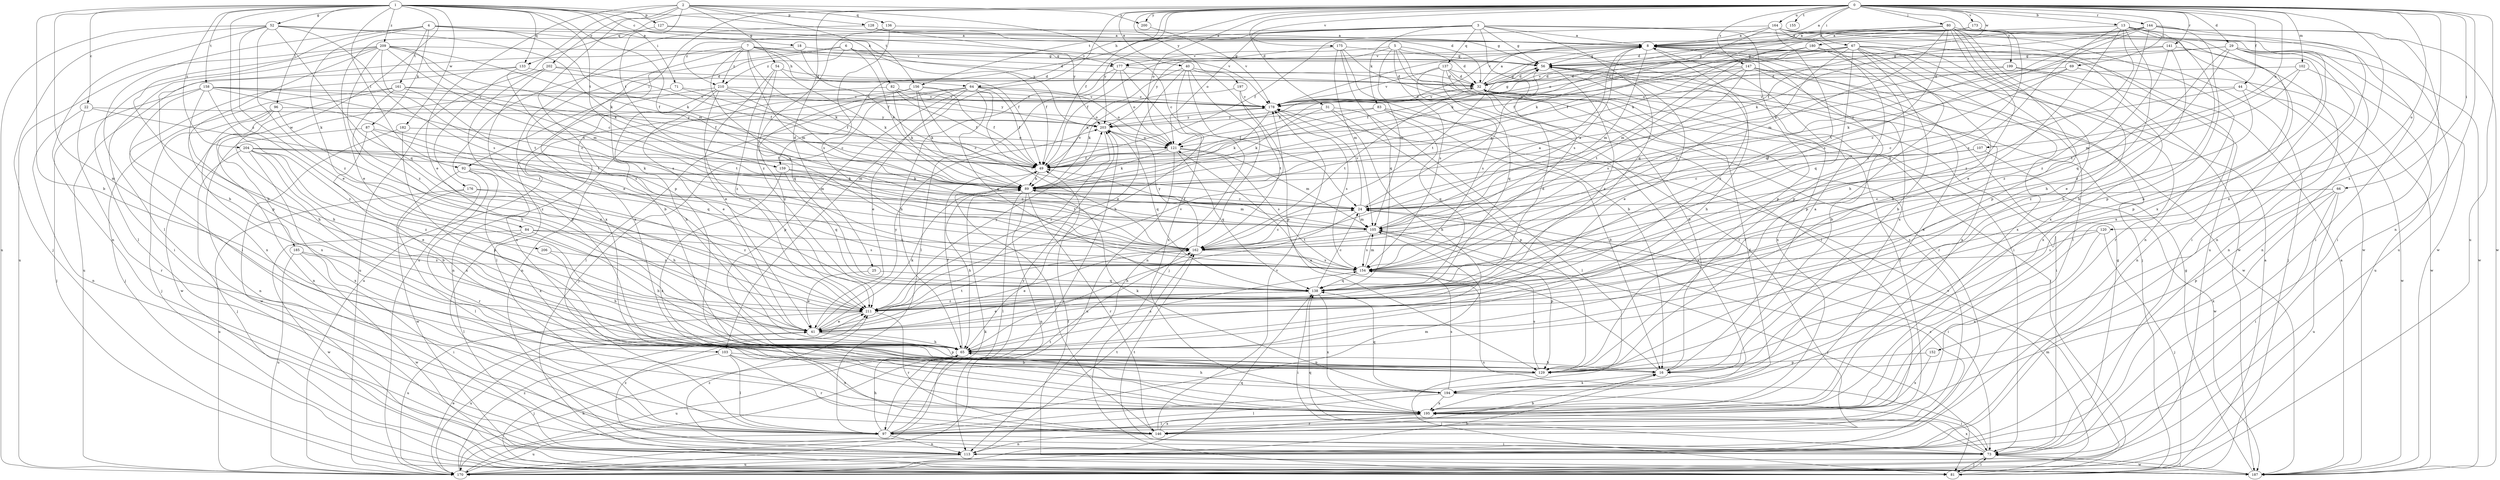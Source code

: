 strict digraph  {
0;
1;
2;
3;
4;
5;
6;
7;
8;
13;
16;
18;
22;
24;
25;
29;
31;
32;
40;
41;
44;
49;
52;
54;
56;
64;
65;
66;
67;
69;
71;
73;
80;
81;
82;
83;
84;
87;
89;
92;
96;
97;
102;
103;
105;
107;
113;
120;
121;
127;
128;
129;
133;
136;
137;
138;
141;
144;
146;
147;
152;
154;
155;
156;
158;
159;
161;
162;
164;
170;
173;
175;
176;
177;
178;
180;
182;
185;
187;
194;
195;
197;
199;
200;
202;
203;
204;
206;
209;
210;
211;
0 -> 8  [label=a];
0 -> 13  [label=b];
0 -> 25  [label=d];
0 -> 29  [label=d];
0 -> 31  [label=d];
0 -> 40  [label=e];
0 -> 44  [label=f];
0 -> 49  [label=f];
0 -> 64  [label=h];
0 -> 66  [label=i];
0 -> 67  [label=i];
0 -> 69  [label=i];
0 -> 80  [label=j];
0 -> 92  [label=l];
0 -> 102  [label=m];
0 -> 103  [label=m];
0 -> 107  [label=n];
0 -> 113  [label=n];
0 -> 120  [label=o];
0 -> 121  [label=o];
0 -> 133  [label=q];
0 -> 141  [label=r];
0 -> 144  [label=r];
0 -> 147  [label=s];
0 -> 152  [label=s];
0 -> 155  [label=t];
0 -> 156  [label=t];
0 -> 164  [label=u];
0 -> 170  [label=u];
0 -> 173  [label=v];
0 -> 175  [label=v];
0 -> 180  [label=w];
0 -> 194  [label=x];
0 -> 197  [label=y];
0 -> 199  [label=y];
0 -> 200  [label=y];
1 -> 16  [label=b];
1 -> 18  [label=c];
1 -> 22  [label=c];
1 -> 32  [label=d];
1 -> 52  [label=g];
1 -> 71  [label=i];
1 -> 92  [label=l];
1 -> 96  [label=l];
1 -> 103  [label=m];
1 -> 105  [label=m];
1 -> 127  [label=p];
1 -> 133  [label=q];
1 -> 156  [label=t];
1 -> 158  [label=t];
1 -> 159  [label=t];
1 -> 182  [label=w];
1 -> 185  [label=w];
1 -> 204  [label=z];
1 -> 206  [label=z];
1 -> 209  [label=z];
2 -> 24  [label=c];
2 -> 41  [label=e];
2 -> 54  [label=g];
2 -> 82  [label=k];
2 -> 128  [label=p];
2 -> 129  [label=p];
2 -> 136  [label=q];
2 -> 159  [label=t];
2 -> 176  [label=v];
2 -> 200  [label=y];
2 -> 202  [label=y];
3 -> 8  [label=a];
3 -> 56  [label=g];
3 -> 83  [label=k];
3 -> 121  [label=o];
3 -> 129  [label=p];
3 -> 137  [label=q];
3 -> 138  [label=q];
3 -> 154  [label=s];
3 -> 159  [label=t];
3 -> 187  [label=w];
3 -> 203  [label=y];
3 -> 210  [label=z];
4 -> 8  [label=a];
4 -> 16  [label=b];
4 -> 84  [label=k];
4 -> 87  [label=k];
4 -> 89  [label=k];
4 -> 97  [label=l];
4 -> 161  [label=t];
4 -> 203  [label=y];
5 -> 32  [label=d];
5 -> 73  [label=i];
5 -> 97  [label=l];
5 -> 105  [label=m];
5 -> 146  [label=r];
5 -> 154  [label=s];
5 -> 177  [label=v];
5 -> 203  [label=y];
6 -> 16  [label=b];
6 -> 49  [label=f];
6 -> 56  [label=g];
6 -> 89  [label=k];
6 -> 177  [label=v];
6 -> 194  [label=x];
6 -> 210  [label=z];
7 -> 32  [label=d];
7 -> 41  [label=e];
7 -> 49  [label=f];
7 -> 64  [label=h];
7 -> 89  [label=k];
7 -> 105  [label=m];
7 -> 154  [label=s];
7 -> 170  [label=u];
7 -> 177  [label=v];
7 -> 210  [label=z];
8 -> 56  [label=g];
8 -> 81  [label=j];
8 -> 105  [label=m];
8 -> 162  [label=t];
8 -> 177  [label=v];
8 -> 178  [label=v];
8 -> 194  [label=x];
8 -> 211  [label=z];
13 -> 8  [label=a];
13 -> 16  [label=b];
13 -> 41  [label=e];
13 -> 65  [label=h];
13 -> 73  [label=i];
13 -> 154  [label=s];
13 -> 170  [label=u];
13 -> 194  [label=x];
13 -> 211  [label=z];
16 -> 8  [label=a];
16 -> 121  [label=o];
16 -> 194  [label=x];
18 -> 49  [label=f];
18 -> 56  [label=g];
18 -> 65  [label=h];
22 -> 113  [label=n];
22 -> 146  [label=r];
22 -> 162  [label=t];
22 -> 203  [label=y];
24 -> 56  [label=g];
24 -> 65  [label=h];
24 -> 73  [label=i];
24 -> 105  [label=m];
24 -> 178  [label=v];
25 -> 41  [label=e];
25 -> 138  [label=q];
29 -> 56  [label=g];
29 -> 65  [label=h];
29 -> 89  [label=k];
29 -> 113  [label=n];
29 -> 129  [label=p];
29 -> 138  [label=q];
29 -> 187  [label=w];
29 -> 211  [label=z];
31 -> 65  [label=h];
31 -> 89  [label=k];
31 -> 97  [label=l];
31 -> 129  [label=p];
31 -> 203  [label=y];
32 -> 8  [label=a];
32 -> 56  [label=g];
32 -> 73  [label=i];
32 -> 81  [label=j];
32 -> 97  [label=l];
32 -> 162  [label=t];
32 -> 178  [label=v];
40 -> 32  [label=d];
40 -> 41  [label=e];
40 -> 65  [label=h];
40 -> 81  [label=j];
40 -> 89  [label=k];
40 -> 113  [label=n];
40 -> 129  [label=p];
41 -> 65  [label=h];
41 -> 89  [label=k];
41 -> 129  [label=p];
41 -> 162  [label=t];
41 -> 170  [label=u];
41 -> 203  [label=y];
44 -> 24  [label=c];
44 -> 178  [label=v];
44 -> 187  [label=w];
44 -> 211  [label=z];
49 -> 89  [label=k];
49 -> 146  [label=r];
49 -> 178  [label=v];
52 -> 8  [label=a];
52 -> 41  [label=e];
52 -> 81  [label=j];
52 -> 89  [label=k];
52 -> 113  [label=n];
52 -> 138  [label=q];
52 -> 154  [label=s];
52 -> 170  [label=u];
52 -> 211  [label=z];
54 -> 32  [label=d];
54 -> 41  [label=e];
54 -> 89  [label=k];
54 -> 138  [label=q];
54 -> 211  [label=z];
56 -> 32  [label=d];
56 -> 41  [label=e];
56 -> 65  [label=h];
56 -> 211  [label=z];
64 -> 41  [label=e];
64 -> 49  [label=f];
64 -> 81  [label=j];
64 -> 97  [label=l];
64 -> 113  [label=n];
64 -> 121  [label=o];
64 -> 129  [label=p];
64 -> 138  [label=q];
64 -> 162  [label=t];
64 -> 178  [label=v];
65 -> 16  [label=b];
65 -> 49  [label=f];
65 -> 129  [label=p];
65 -> 154  [label=s];
65 -> 170  [label=u];
66 -> 24  [label=c];
66 -> 73  [label=i];
66 -> 129  [label=p];
66 -> 170  [label=u];
66 -> 195  [label=x];
67 -> 16  [label=b];
67 -> 49  [label=f];
67 -> 56  [label=g];
67 -> 81  [label=j];
67 -> 97  [label=l];
67 -> 105  [label=m];
67 -> 121  [label=o];
67 -> 129  [label=p];
67 -> 138  [label=q];
67 -> 146  [label=r];
67 -> 154  [label=s];
67 -> 178  [label=v];
67 -> 195  [label=x];
69 -> 24  [label=c];
69 -> 32  [label=d];
69 -> 89  [label=k];
69 -> 187  [label=w];
71 -> 49  [label=f];
71 -> 65  [label=h];
71 -> 178  [label=v];
73 -> 56  [label=g];
73 -> 81  [label=j];
73 -> 138  [label=q];
73 -> 154  [label=s];
73 -> 162  [label=t];
73 -> 187  [label=w];
73 -> 195  [label=x];
73 -> 211  [label=z];
80 -> 8  [label=a];
80 -> 16  [label=b];
80 -> 65  [label=h];
80 -> 89  [label=k];
80 -> 105  [label=m];
80 -> 121  [label=o];
80 -> 129  [label=p];
80 -> 154  [label=s];
80 -> 187  [label=w];
80 -> 195  [label=x];
81 -> 8  [label=a];
81 -> 73  [label=i];
81 -> 105  [label=m];
82 -> 49  [label=f];
82 -> 89  [label=k];
82 -> 170  [label=u];
82 -> 178  [label=v];
82 -> 203  [label=y];
83 -> 16  [label=b];
83 -> 49  [label=f];
83 -> 138  [label=q];
83 -> 195  [label=x];
83 -> 203  [label=y];
84 -> 65  [label=h];
84 -> 97  [label=l];
84 -> 154  [label=s];
84 -> 162  [label=t];
84 -> 187  [label=w];
87 -> 113  [label=n];
87 -> 121  [label=o];
87 -> 138  [label=q];
87 -> 195  [label=x];
87 -> 211  [label=z];
89 -> 24  [label=c];
89 -> 65  [label=h];
89 -> 97  [label=l];
89 -> 105  [label=m];
89 -> 113  [label=n];
89 -> 146  [label=r];
92 -> 65  [label=h];
92 -> 89  [label=k];
92 -> 146  [label=r];
92 -> 187  [label=w];
92 -> 195  [label=x];
96 -> 81  [label=j];
96 -> 113  [label=n];
96 -> 187  [label=w];
96 -> 203  [label=y];
96 -> 211  [label=z];
97 -> 65  [label=h];
97 -> 73  [label=i];
97 -> 105  [label=m];
97 -> 113  [label=n];
97 -> 162  [label=t];
97 -> 170  [label=u];
97 -> 203  [label=y];
102 -> 32  [label=d];
102 -> 105  [label=m];
102 -> 162  [label=t];
102 -> 170  [label=u];
103 -> 16  [label=b];
103 -> 81  [label=j];
103 -> 97  [label=l];
103 -> 146  [label=r];
103 -> 195  [label=x];
105 -> 8  [label=a];
105 -> 49  [label=f];
105 -> 81  [label=j];
105 -> 129  [label=p];
105 -> 154  [label=s];
105 -> 162  [label=t];
107 -> 24  [label=c];
107 -> 49  [label=f];
107 -> 187  [label=w];
113 -> 24  [label=c];
113 -> 162  [label=t];
113 -> 170  [label=u];
113 -> 211  [label=z];
120 -> 81  [label=j];
120 -> 154  [label=s];
120 -> 162  [label=t];
120 -> 195  [label=x];
121 -> 49  [label=f];
121 -> 89  [label=k];
121 -> 105  [label=m];
121 -> 138  [label=q];
121 -> 154  [label=s];
121 -> 170  [label=u];
127 -> 8  [label=a];
127 -> 41  [label=e];
127 -> 178  [label=v];
128 -> 8  [label=a];
128 -> 56  [label=g];
128 -> 195  [label=x];
128 -> 203  [label=y];
129 -> 81  [label=j];
129 -> 154  [label=s];
133 -> 32  [label=d];
133 -> 97  [label=l];
133 -> 154  [label=s];
133 -> 170  [label=u];
136 -> 8  [label=a];
136 -> 154  [label=s];
136 -> 211  [label=z];
137 -> 16  [label=b];
137 -> 32  [label=d];
137 -> 138  [label=q];
137 -> 146  [label=r];
137 -> 154  [label=s];
137 -> 178  [label=v];
137 -> 195  [label=x];
138 -> 24  [label=c];
138 -> 32  [label=d];
138 -> 41  [label=e];
138 -> 73  [label=i];
138 -> 195  [label=x];
138 -> 211  [label=z];
141 -> 41  [label=e];
141 -> 56  [label=g];
141 -> 113  [label=n];
141 -> 121  [label=o];
141 -> 211  [label=z];
144 -> 8  [label=a];
144 -> 24  [label=c];
144 -> 32  [label=d];
144 -> 49  [label=f];
144 -> 73  [label=i];
144 -> 89  [label=k];
144 -> 113  [label=n];
144 -> 129  [label=p];
144 -> 162  [label=t];
144 -> 187  [label=w];
144 -> 211  [label=z];
146 -> 16  [label=b];
146 -> 113  [label=n];
146 -> 178  [label=v];
146 -> 195  [label=x];
147 -> 16  [label=b];
147 -> 32  [label=d];
147 -> 49  [label=f];
147 -> 154  [label=s];
147 -> 162  [label=t];
147 -> 187  [label=w];
147 -> 195  [label=x];
152 -> 129  [label=p];
152 -> 195  [label=x];
154 -> 105  [label=m];
154 -> 138  [label=q];
156 -> 24  [label=c];
156 -> 49  [label=f];
156 -> 89  [label=k];
156 -> 113  [label=n];
156 -> 178  [label=v];
156 -> 211  [label=z];
158 -> 24  [label=c];
158 -> 49  [label=f];
158 -> 65  [label=h];
158 -> 81  [label=j];
158 -> 162  [label=t];
158 -> 178  [label=v];
158 -> 195  [label=x];
158 -> 211  [label=z];
159 -> 89  [label=k];
159 -> 138  [label=q];
159 -> 162  [label=t];
159 -> 195  [label=x];
161 -> 65  [label=h];
161 -> 81  [label=j];
161 -> 154  [label=s];
161 -> 162  [label=t];
161 -> 178  [label=v];
161 -> 195  [label=x];
162 -> 8  [label=a];
162 -> 24  [label=c];
162 -> 41  [label=e];
162 -> 154  [label=s];
162 -> 203  [label=y];
164 -> 8  [label=a];
164 -> 49  [label=f];
164 -> 89  [label=k];
164 -> 113  [label=n];
164 -> 129  [label=p];
164 -> 138  [label=q];
164 -> 170  [label=u];
164 -> 187  [label=w];
170 -> 16  [label=b];
170 -> 41  [label=e];
170 -> 65  [label=h];
170 -> 89  [label=k];
170 -> 138  [label=q];
170 -> 178  [label=v];
170 -> 203  [label=y];
170 -> 211  [label=z];
173 -> 8  [label=a];
173 -> 73  [label=i];
173 -> 89  [label=k];
173 -> 138  [label=q];
173 -> 178  [label=v];
173 -> 195  [label=x];
175 -> 16  [label=b];
175 -> 49  [label=f];
175 -> 56  [label=g];
175 -> 105  [label=m];
175 -> 138  [label=q];
175 -> 146  [label=r];
176 -> 24  [label=c];
176 -> 97  [label=l];
176 -> 170  [label=u];
176 -> 211  [label=z];
177 -> 32  [label=d];
177 -> 65  [label=h];
177 -> 97  [label=l];
177 -> 121  [label=o];
177 -> 195  [label=x];
178 -> 32  [label=d];
178 -> 56  [label=g];
178 -> 89  [label=k];
178 -> 154  [label=s];
178 -> 203  [label=y];
180 -> 49  [label=f];
180 -> 56  [label=g];
180 -> 65  [label=h];
180 -> 154  [label=s];
180 -> 178  [label=v];
182 -> 121  [label=o];
182 -> 129  [label=p];
182 -> 187  [label=w];
185 -> 73  [label=i];
185 -> 154  [label=s];
185 -> 170  [label=u];
185 -> 187  [label=w];
187 -> 8  [label=a];
187 -> 49  [label=f];
187 -> 56  [label=g];
187 -> 73  [label=i];
194 -> 65  [label=h];
194 -> 73  [label=i];
194 -> 89  [label=k];
194 -> 97  [label=l];
194 -> 138  [label=q];
194 -> 154  [label=s];
194 -> 195  [label=x];
195 -> 8  [label=a];
195 -> 32  [label=d];
195 -> 97  [label=l];
195 -> 146  [label=r];
197 -> 89  [label=k];
197 -> 162  [label=t];
197 -> 178  [label=v];
199 -> 24  [label=c];
199 -> 32  [label=d];
199 -> 113  [label=n];
199 -> 195  [label=x];
200 -> 178  [label=v];
202 -> 32  [label=d];
202 -> 49  [label=f];
202 -> 129  [label=p];
202 -> 170  [label=u];
202 -> 195  [label=x];
203 -> 121  [label=o];
203 -> 138  [label=q];
203 -> 211  [label=z];
204 -> 16  [label=b];
204 -> 41  [label=e];
204 -> 49  [label=f];
204 -> 81  [label=j];
204 -> 89  [label=k];
204 -> 105  [label=m];
204 -> 195  [label=x];
204 -> 211  [label=z];
206 -> 65  [label=h];
206 -> 154  [label=s];
209 -> 24  [label=c];
209 -> 49  [label=f];
209 -> 56  [label=g];
209 -> 73  [label=i];
209 -> 89  [label=k];
209 -> 97  [label=l];
209 -> 105  [label=m];
209 -> 129  [label=p];
209 -> 162  [label=t];
209 -> 170  [label=u];
209 -> 211  [label=z];
210 -> 24  [label=c];
210 -> 41  [label=e];
210 -> 65  [label=h];
210 -> 97  [label=l];
210 -> 121  [label=o];
210 -> 178  [label=v];
210 -> 211  [label=z];
211 -> 41  [label=e];
211 -> 146  [label=r];
211 -> 170  [label=u];
211 -> 178  [label=v];
211 -> 203  [label=y];
}
